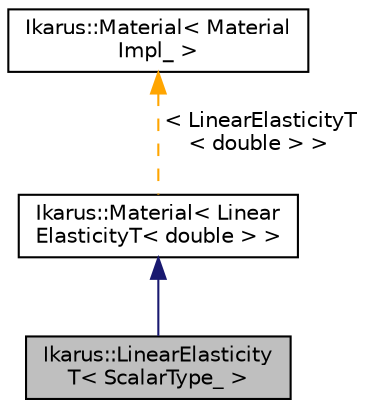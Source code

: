 digraph "Ikarus::LinearElasticityT&lt; ScalarType_ &gt;"
{
 // LATEX_PDF_SIZE
  edge [fontname="Helvetica",fontsize="10",labelfontname="Helvetica",labelfontsize="10"];
  node [fontname="Helvetica",fontsize="10",shape=record];
  Node1 [label="Ikarus::LinearElasticity\lT\< ScalarType_ \>",height=0.2,width=0.4,color="black", fillcolor="grey75", style="filled", fontcolor="black",tooltip=" "];
  Node2 -> Node1 [dir="back",color="midnightblue",fontsize="10",style="solid",fontname="Helvetica"];
  Node2 [label="Ikarus::Material\< Linear\lElasticityT\< double \> \>",height=0.2,width=0.4,color="black", fillcolor="white", style="filled",URL="$dc/d81/a01161.html",tooltip=" "];
  Node3 -> Node2 [dir="back",color="orange",fontsize="10",style="dashed",label=" \< LinearElasticityT\l\< double \> \>" ,fontname="Helvetica"];
  Node3 [label="Ikarus::Material\< Material\lImpl_ \>",height=0.2,width=0.4,color="black", fillcolor="white", style="filled",URL="$dc/d81/a01161.html",tooltip=" "];
}
